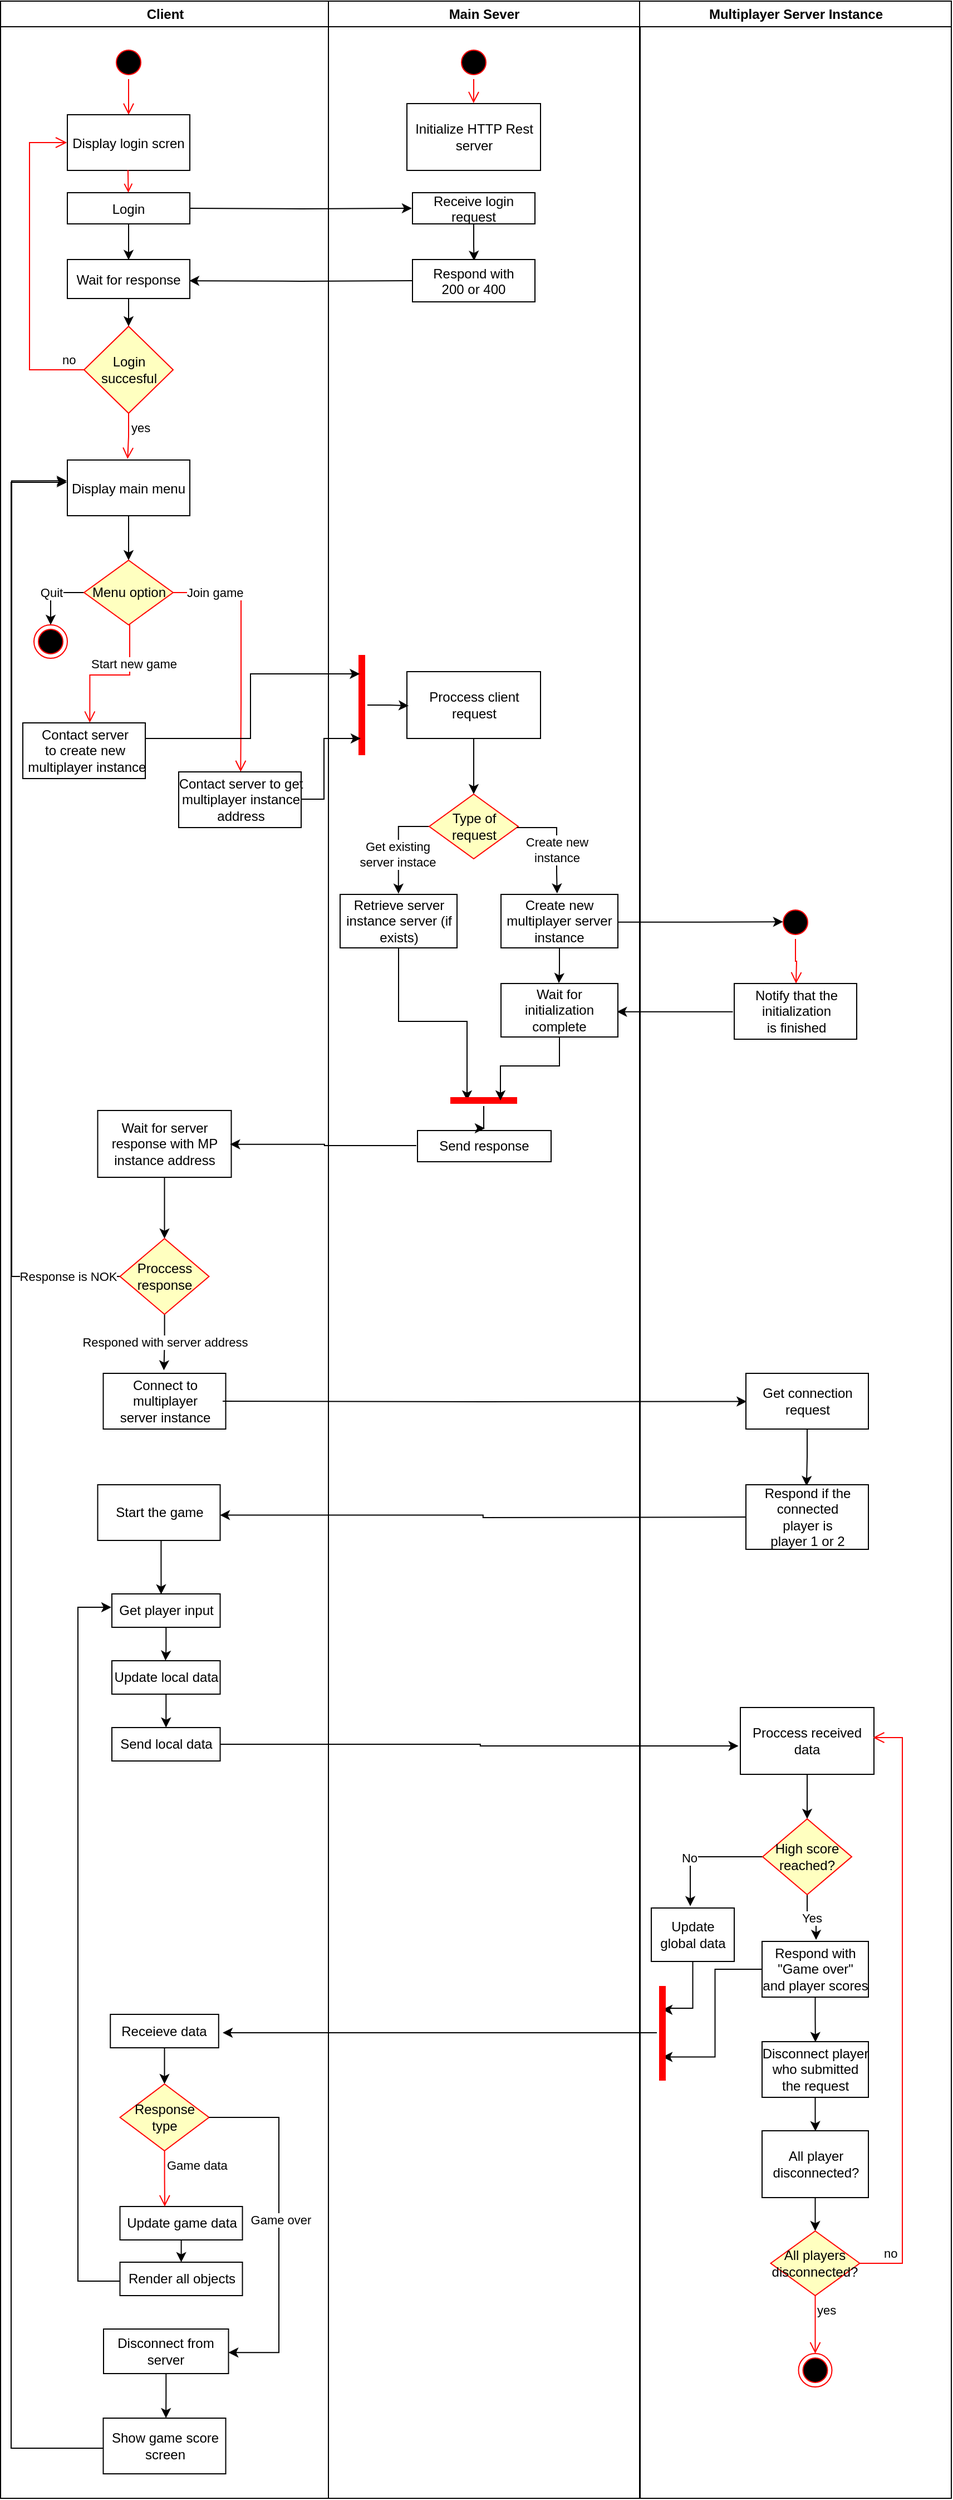 <mxfile version="20.8.10" type="google"><diagram name="Page-1" id="e7e014a7-5840-1c2e-5031-d8a46d1fe8dd"><mxGraphModel dx="1147" dy="617" grid="1" gridSize="10" guides="1" tooltips="1" connect="1" arrows="1" fold="1" page="1" pageScale="1" pageWidth="1169" pageHeight="826" background="none" math="0" shadow="0"><root><mxCell id="0"/><mxCell id="1" parent="0"/><mxCell id="zcsEsldPc0P3u3gF0Up0-193" style="edgeStyle=orthogonalEdgeStyle;rounded=0;orthogonalLoop=1;jettySize=auto;html=1;" edge="1" parent="1" source="zcsEsldPc0P3u3gF0Up0-191"><mxGeometry relative="1" as="geometry"><mxPoint x="210" y="560" as="targetPoint"/><Array as="points"><mxPoint x="160" y="2325"/><mxPoint x="160" y="560"/></Array></mxGeometry></mxCell><mxCell id="zcsEsldPc0P3u3gF0Up0-184" style="edgeStyle=orthogonalEdgeStyle;rounded=0;orthogonalLoop=1;jettySize=auto;html=1;" edge="1" parent="1" source="zcsEsldPc0P3u3gF0Up0-181"><mxGeometry relative="1" as="geometry"><mxPoint x="250" y="1570" as="targetPoint"/><Array as="points"><mxPoint x="220" y="2175"/><mxPoint x="220" y="1570"/></Array></mxGeometry></mxCell><mxCell id="zcsEsldPc0P3u3gF0Up0-138" style="edgeStyle=orthogonalEdgeStyle;rounded=0;orthogonalLoop=1;jettySize=auto;html=1;entryX=-0.014;entryY=0.575;entryDx=0;entryDy=0;entryPerimeter=0;" edge="1" parent="1" source="zcsEsldPc0P3u3gF0Up0-134" target="zcsEsldPc0P3u3gF0Up0-136"><mxGeometry relative="1" as="geometry"/></mxCell><mxCell id="2" value="Client" style="swimlane;whiteSpace=wrap" parent="1" vertex="1"><mxGeometry x="150.5" y="128" width="294.5" height="2242" as="geometry"/></mxCell><mxCell id="5" value="" style="ellipse;shape=startState;fillColor=#000000;strokeColor=#ff0000;" parent="2" vertex="1"><mxGeometry x="100" y="40" width="30" height="30" as="geometry"/></mxCell><mxCell id="6" value="" style="edgeStyle=elbowEdgeStyle;elbow=horizontal;verticalAlign=bottom;endArrow=open;endSize=8;strokeColor=#FF0000;endFill=1;rounded=0" parent="2" source="5" target="7" edge="1"><mxGeometry x="100" y="40" as="geometry"><mxPoint x="115" y="110" as="targetPoint"/></mxGeometry></mxCell><mxCell id="7" value="Display login scren" style="" parent="2" vertex="1"><mxGeometry x="60" y="102" width="110" height="50" as="geometry"/></mxCell><mxCell id="zcsEsldPc0P3u3gF0Up0-69" style="edgeStyle=orthogonalEdgeStyle;rounded=0;orthogonalLoop=1;jettySize=auto;html=1;entryX=0.5;entryY=0.012;entryDx=0;entryDy=0;entryPerimeter=0;" edge="1" parent="2" source="8" target="zcsEsldPc0P3u3gF0Up0-68"><mxGeometry relative="1" as="geometry"/></mxCell><mxCell id="8" value="Login" style="" parent="2" vertex="1"><mxGeometry x="60" y="172" width="110" height="28" as="geometry"/></mxCell><mxCell id="9" value="" style="endArrow=open;strokeColor=#FF0000;endFill=1;rounded=0;entryX=0.498;entryY=0;entryDx=0;entryDy=0;entryPerimeter=0;exitX=0.495;exitY=0.992;exitDx=0;exitDy=0;exitPerimeter=0;" parent="2" source="7" target="8" edge="1"><mxGeometry relative="1" as="geometry"><mxPoint x="114.5" y="162" as="sourcePoint"/></mxGeometry></mxCell><mxCell id="zcsEsldPc0P3u3gF0Up0-49" style="edgeStyle=orthogonalEdgeStyle;rounded=0;orthogonalLoop=1;jettySize=auto;html=1;entryX=0.5;entryY=0;entryDx=0;entryDy=0;" edge="1" parent="2" source="10" target="zcsEsldPc0P3u3gF0Up0-46"><mxGeometry relative="1" as="geometry"/></mxCell><mxCell id="10" value="Display main menu" style="" parent="2" vertex="1"><mxGeometry x="60" y="412" width="110" height="50" as="geometry"/></mxCell><mxCell id="zcsEsldPc0P3u3gF0Up0-41" value="Login succesful" style="rhombus;whiteSpace=wrap;html=1;fillColor=#ffffc0;strokeColor=#ff0000;" vertex="1" parent="2"><mxGeometry x="75" y="292" width="80" height="78" as="geometry"/></mxCell><mxCell id="zcsEsldPc0P3u3gF0Up0-42" value="no" style="edgeStyle=orthogonalEdgeStyle;html=1;align=left;verticalAlign=bottom;endArrow=open;endSize=8;strokeColor=#ff0000;rounded=0;exitX=0;exitY=0.5;exitDx=0;exitDy=0;entryX=-0.004;entryY=0.503;entryDx=0;entryDy=0;entryPerimeter=0;" edge="1" source="zcsEsldPc0P3u3gF0Up0-41" parent="2" target="7"><mxGeometry x="-0.85" relative="1" as="geometry"><mxPoint x="255.5" y="305" as="targetPoint"/><Array as="points"><mxPoint x="26" y="331"/><mxPoint x="26" y="127"/><mxPoint x="60" y="127"/></Array><mxPoint as="offset"/></mxGeometry></mxCell><mxCell id="zcsEsldPc0P3u3gF0Up0-43" value="yes" style="edgeStyle=orthogonalEdgeStyle;html=1;align=left;verticalAlign=top;endArrow=open;endSize=8;strokeColor=#ff0000;rounded=0;entryX=0.492;entryY=-0.019;entryDx=0;entryDy=0;entryPerimeter=0;" edge="1" source="zcsEsldPc0P3u3gF0Up0-41" parent="2" target="10"><mxGeometry x="-1.0" relative="1" as="geometry"><mxPoint x="115.5" y="385" as="targetPoint"/><mxPoint as="offset"/></mxGeometry></mxCell><mxCell id="zcsEsldPc0P3u3gF0Up0-51" value="Quit" style="edgeStyle=orthogonalEdgeStyle;rounded=0;orthogonalLoop=1;jettySize=auto;html=1;exitX=0;exitY=0.5;exitDx=0;exitDy=0;entryX=0.5;entryY=0;entryDx=0;entryDy=0;" edge="1" parent="2" source="zcsEsldPc0P3u3gF0Up0-46" target="zcsEsldPc0P3u3gF0Up0-50"><mxGeometry relative="1" as="geometry"/></mxCell><mxCell id="zcsEsldPc0P3u3gF0Up0-46" value="Menu option" style="rhombus;whiteSpace=wrap;html=1;fillColor=#ffffc0;strokeColor=#ff0000;" vertex="1" parent="2"><mxGeometry x="75" y="502" width="80" height="58" as="geometry"/></mxCell><mxCell id="zcsEsldPc0P3u3gF0Up0-47" value="Join game" style="edgeStyle=orthogonalEdgeStyle;html=1;align=left;verticalAlign=bottom;endArrow=open;endSize=8;strokeColor=#ff0000;rounded=0;entryX=0.506;entryY=0;entryDx=0;entryDy=0;entryPerimeter=0;" edge="1" source="zcsEsldPc0P3u3gF0Up0-46" parent="2" target="zcsEsldPc0P3u3gF0Up0-54"><mxGeometry x="-0.912" y="-9" relative="1" as="geometry"><mxPoint x="215.5" y="670" as="targetPoint"/><Array as="points"><mxPoint x="216" y="531"/><mxPoint x="216" y="630"/></Array><mxPoint as="offset"/></mxGeometry></mxCell><mxCell id="zcsEsldPc0P3u3gF0Up0-48" value="Start new game" style="edgeStyle=orthogonalEdgeStyle;html=1;align=left;verticalAlign=top;endArrow=open;endSize=8;strokeColor=#ff0000;rounded=0;entryX=0.547;entryY=-0.004;entryDx=0;entryDy=0;entryPerimeter=0;" edge="1" source="zcsEsldPc0P3u3gF0Up0-46" parent="2" target="zcsEsldPc0P3u3gF0Up0-52"><mxGeometry x="0.312" y="-23" relative="1" as="geometry"><mxPoint x="35.5" y="670" as="targetPoint"/><Array as="points"><mxPoint x="116" y="605"/><mxPoint x="80" y="605"/></Array><mxPoint x="22" y="-23" as="offset"/></mxGeometry></mxCell><mxCell id="zcsEsldPc0P3u3gF0Up0-50" value="" style="ellipse;html=1;shape=endState;fillColor=#000000;strokeColor=#ff0000;" vertex="1" parent="2"><mxGeometry x="30" y="560" width="30" height="30" as="geometry"/></mxCell><mxCell id="zcsEsldPc0P3u3gF0Up0-52" value="Contact server &lt;br&gt;to create new&lt;br&gt;&amp;nbsp;multiplayer instance" style="html=1;" vertex="1" parent="2"><mxGeometry x="20" y="648" width="110" height="50" as="geometry"/></mxCell><mxCell id="zcsEsldPc0P3u3gF0Up0-54" value="Contact server to get&lt;br&gt;multiplayer instance&lt;br&gt;address" style="html=1;" vertex="1" parent="2"><mxGeometry x="160" y="692" width="110" height="50" as="geometry"/></mxCell><mxCell id="zcsEsldPc0P3u3gF0Up0-113" style="edgeStyle=orthogonalEdgeStyle;rounded=0;orthogonalLoop=1;jettySize=auto;html=1;" edge="1" parent="2" source="zcsEsldPc0P3u3gF0Up0-67" target="zcsEsldPc0P3u3gF0Up0-110"><mxGeometry relative="1" as="geometry"/></mxCell><mxCell id="zcsEsldPc0P3u3gF0Up0-67" value="Wait for server response with MP instance address" style="rounded=0;whiteSpace=wrap;html=1;" vertex="1" parent="2"><mxGeometry x="87.25" y="996" width="120" height="60" as="geometry"/></mxCell><mxCell id="zcsEsldPc0P3u3gF0Up0-70" style="edgeStyle=orthogonalEdgeStyle;rounded=0;orthogonalLoop=1;jettySize=auto;html=1;entryX=0.5;entryY=0;entryDx=0;entryDy=0;" edge="1" parent="2" source="zcsEsldPc0P3u3gF0Up0-68" target="zcsEsldPc0P3u3gF0Up0-41"><mxGeometry relative="1" as="geometry"/></mxCell><mxCell id="zcsEsldPc0P3u3gF0Up0-68" value="Wait for response" style="" vertex="1" parent="2"><mxGeometry x="60" y="232" width="110" height="35" as="geometry"/></mxCell><mxCell id="zcsEsldPc0P3u3gF0Up0-114" style="edgeStyle=orthogonalEdgeStyle;rounded=0;orthogonalLoop=1;jettySize=auto;html=1;entryX=-0.005;entryY=0.373;entryDx=0;entryDy=0;entryPerimeter=0;" edge="1" parent="2" source="zcsEsldPc0P3u3gF0Up0-110" target="10"><mxGeometry relative="1" as="geometry"><Array as="points"><mxPoint x="10" y="1145"/><mxPoint x="10" y="431"/></Array></mxGeometry></mxCell><mxCell id="zcsEsldPc0P3u3gF0Up0-115" value="Response is NOK" style="edgeLabel;html=1;align=center;verticalAlign=middle;resizable=0;points=[];" vertex="1" connectable="0" parent="zcsEsldPc0P3u3gF0Up0-114"><mxGeometry x="-0.918" y="-2" relative="1" as="geometry"><mxPoint x="-12" y="2" as="offset"/></mxGeometry></mxCell><mxCell id="zcsEsldPc0P3u3gF0Up0-122" value="Responed with server address" style="edgeStyle=orthogonalEdgeStyle;rounded=0;orthogonalLoop=1;jettySize=auto;html=1;entryX=0.495;entryY=-0.054;entryDx=0;entryDy=0;entryPerimeter=0;" edge="1" parent="2" source="zcsEsldPc0P3u3gF0Up0-110" target="zcsEsldPc0P3u3gF0Up0-121"><mxGeometry relative="1" as="geometry"/></mxCell><mxCell id="zcsEsldPc0P3u3gF0Up0-110" value="Proccess response" style="rhombus;whiteSpace=wrap;html=1;fillColor=#ffffc0;strokeColor=#ff0000;" vertex="1" parent="2"><mxGeometry x="107.25" y="1111" width="80" height="68" as="geometry"/></mxCell><mxCell id="zcsEsldPc0P3u3gF0Up0-121" value="Connect to&lt;br&gt;multiplayer&lt;br&gt;server instance" style="html=1;" vertex="1" parent="2"><mxGeometry x="92.25" y="1232" width="110" height="50" as="geometry"/></mxCell><mxCell id="zcsEsldPc0P3u3gF0Up0-130" style="edgeStyle=orthogonalEdgeStyle;rounded=0;orthogonalLoop=1;jettySize=auto;html=1;entryX=0.455;entryY=0.014;entryDx=0;entryDy=0;entryPerimeter=0;" edge="1" parent="2" source="zcsEsldPc0P3u3gF0Up0-127" target="zcsEsldPc0P3u3gF0Up0-129"><mxGeometry relative="1" as="geometry"><Array as="points"><mxPoint x="144" y="1406"/></Array></mxGeometry></mxCell><mxCell id="zcsEsldPc0P3u3gF0Up0-127" value="Start the game" style="html=1;" vertex="1" parent="2"><mxGeometry x="87.25" y="1332" width="110" height="50" as="geometry"/></mxCell><mxCell id="zcsEsldPc0P3u3gF0Up0-133" style="edgeStyle=orthogonalEdgeStyle;rounded=0;orthogonalLoop=1;jettySize=auto;html=1;entryX=0.495;entryY=-0.004;entryDx=0;entryDy=0;entryPerimeter=0;" edge="1" parent="2" source="zcsEsldPc0P3u3gF0Up0-129" target="zcsEsldPc0P3u3gF0Up0-132"><mxGeometry relative="1" as="geometry"/></mxCell><mxCell id="zcsEsldPc0P3u3gF0Up0-129" value="Get player input" style="rounded=0;whiteSpace=wrap;html=1;" vertex="1" parent="2"><mxGeometry x="100" y="1430" width="97.25" height="30" as="geometry"/></mxCell><mxCell id="zcsEsldPc0P3u3gF0Up0-135" style="edgeStyle=orthogonalEdgeStyle;rounded=0;orthogonalLoop=1;jettySize=auto;html=1;entryX=0.5;entryY=0;entryDx=0;entryDy=0;entryPerimeter=0;" edge="1" parent="2" source="zcsEsldPc0P3u3gF0Up0-132" target="zcsEsldPc0P3u3gF0Up0-134"><mxGeometry relative="1" as="geometry"/></mxCell><mxCell id="zcsEsldPc0P3u3gF0Up0-132" value="Update local data" style="rounded=0;whiteSpace=wrap;html=1;" vertex="1" parent="2"><mxGeometry x="100" y="1490" width="97.25" height="30" as="geometry"/></mxCell><mxCell id="zcsEsldPc0P3u3gF0Up0-134" value="Send local data" style="rounded=0;whiteSpace=wrap;html=1;" vertex="1" parent="2"><mxGeometry x="100" y="1550" width="97.25" height="30" as="geometry"/></mxCell><mxCell id="zcsEsldPc0P3u3gF0Up0-178" style="edgeStyle=orthogonalEdgeStyle;rounded=0;orthogonalLoop=1;jettySize=auto;html=1;entryX=0.5;entryY=0;entryDx=0;entryDy=0;" edge="1" parent="2" source="zcsEsldPc0P3u3gF0Up0-140" target="zcsEsldPc0P3u3gF0Up0-175"><mxGeometry relative="1" as="geometry"/></mxCell><mxCell id="zcsEsldPc0P3u3gF0Up0-140" value="Receieve data" style="rounded=0;whiteSpace=wrap;html=1;" vertex="1" parent="2"><mxGeometry x="98.63" y="1807.5" width="97.25" height="30" as="geometry"/></mxCell><mxCell id="zcsEsldPc0P3u3gF0Up0-175" value="Response type" style="rhombus;whiteSpace=wrap;html=1;fillColor=#ffffc0;strokeColor=#ff0000;" vertex="1" parent="2"><mxGeometry x="107.26" y="1870" width="80" height="60" as="geometry"/></mxCell><mxCell id="zcsEsldPc0P3u3gF0Up0-183" style="edgeStyle=orthogonalEdgeStyle;rounded=0;orthogonalLoop=1;jettySize=auto;html=1;entryX=0.497;entryY=-0.006;entryDx=0;entryDy=0;entryPerimeter=0;" edge="1" parent="2" source="zcsEsldPc0P3u3gF0Up0-179" target="zcsEsldPc0P3u3gF0Up0-181"><mxGeometry relative="1" as="geometry"/></mxCell><mxCell id="zcsEsldPc0P3u3gF0Up0-179" value="Update game data" style="html=1;" vertex="1" parent="2"><mxGeometry x="107.26" y="1980" width="110" height="30" as="geometry"/></mxCell><mxCell id="zcsEsldPc0P3u3gF0Up0-177" value="Game data" style="edgeStyle=orthogonalEdgeStyle;html=1;align=left;verticalAlign=top;endArrow=open;endSize=8;strokeColor=#ff0000;rounded=0;" edge="1" source="zcsEsldPc0P3u3gF0Up0-175" parent="2"><mxGeometry x="-1" relative="1" as="geometry"><mxPoint x="147.5" y="1980" as="targetPoint"/><mxPoint as="offset"/></mxGeometry></mxCell><mxCell id="zcsEsldPc0P3u3gF0Up0-181" value="Render all objects" style="html=1;" vertex="1" parent="2"><mxGeometry x="107.26" y="2030" width="110" height="30" as="geometry"/></mxCell><mxCell id="zcsEsldPc0P3u3gF0Up0-192" style="edgeStyle=orthogonalEdgeStyle;rounded=0;orthogonalLoop=1;jettySize=auto;html=1;entryX=0.512;entryY=0;entryDx=0;entryDy=0;entryPerimeter=0;" edge="1" parent="2" source="zcsEsldPc0P3u3gF0Up0-186" target="zcsEsldPc0P3u3gF0Up0-191"><mxGeometry relative="1" as="geometry"/></mxCell><mxCell id="zcsEsldPc0P3u3gF0Up0-186" value="Disconnect from server" style="whiteSpace=wrap;html=1;" vertex="1" parent="2"><mxGeometry x="92.5" y="2090" width="112.25" height="40" as="geometry"/></mxCell><mxCell id="zcsEsldPc0P3u3gF0Up0-188" style="edgeStyle=orthogonalEdgeStyle;rounded=0;orthogonalLoop=1;jettySize=auto;html=1;exitX=1;exitY=0.5;exitDx=0;exitDy=0;entryX=0.999;entryY=0.528;entryDx=0;entryDy=0;entryPerimeter=0;" edge="1" parent="2" source="zcsEsldPc0P3u3gF0Up0-175" target="zcsEsldPc0P3u3gF0Up0-186"><mxGeometry relative="1" as="geometry"><mxPoint x="249.5" y="2110" as="targetPoint"/><Array as="points"><mxPoint x="250" y="1900"/><mxPoint x="250" y="2111"/></Array></mxGeometry></mxCell><mxCell id="zcsEsldPc0P3u3gF0Up0-190" value="Game over" style="edgeLabel;html=1;align=center;verticalAlign=middle;resizable=0;points=[];" vertex="1" connectable="0" parent="zcsEsldPc0P3u3gF0Up0-188"><mxGeometry x="-0.032" y="1" relative="1" as="geometry"><mxPoint as="offset"/></mxGeometry></mxCell><mxCell id="zcsEsldPc0P3u3gF0Up0-191" value="Show game score&lt;br&gt;screen" style="html=1;" vertex="1" parent="2"><mxGeometry x="92.25" y="2170" width="110" height="50" as="geometry"/></mxCell><mxCell id="3" value="Main Sever" style="swimlane;whiteSpace=wrap" parent="1" vertex="1"><mxGeometry x="445" y="128" width="280" height="2242" as="geometry"/></mxCell><mxCell id="zcsEsldPc0P3u3gF0Up0-55" value="" style="ellipse;html=1;shape=startState;fillColor=#000000;strokeColor=#ff0000;" vertex="1" parent="3"><mxGeometry x="115.5" y="40" width="30" height="30" as="geometry"/></mxCell><mxCell id="zcsEsldPc0P3u3gF0Up0-56" value="" style="edgeStyle=orthogonalEdgeStyle;html=1;verticalAlign=bottom;endArrow=open;endSize=8;strokeColor=#ff0000;rounded=0;entryX=0.499;entryY=-0.007;entryDx=0;entryDy=0;entryPerimeter=0;" edge="1" source="zcsEsldPc0P3u3gF0Up0-55" parent="3" target="zcsEsldPc0P3u3gF0Up0-57"><mxGeometry relative="1" as="geometry"><mxPoint x="130.5" y="122" as="targetPoint"/></mxGeometry></mxCell><mxCell id="zcsEsldPc0P3u3gF0Up0-57" value="Initialize HTTP Rest server" style="rounded=0;whiteSpace=wrap;html=1;" vertex="1" parent="3"><mxGeometry x="70.5" y="92" width="120" height="60" as="geometry"/></mxCell><mxCell id="zcsEsldPc0P3u3gF0Up0-81" style="edgeStyle=orthogonalEdgeStyle;rounded=0;orthogonalLoop=1;jettySize=auto;html=1;entryX=0.5;entryY=0;entryDx=0;entryDy=0;" edge="1" parent="3" source="zcsEsldPc0P3u3gF0Up0-59" target="zcsEsldPc0P3u3gF0Up0-78"><mxGeometry relative="1" as="geometry"/></mxCell><mxCell id="zcsEsldPc0P3u3gF0Up0-59" value="Proccess client request" style="rounded=0;whiteSpace=wrap;html=1;" vertex="1" parent="3"><mxGeometry x="70.5" y="602" width="120" height="60" as="geometry"/></mxCell><mxCell id="zcsEsldPc0P3u3gF0Up0-77" style="edgeStyle=orthogonalEdgeStyle;rounded=0;orthogonalLoop=1;jettySize=auto;html=1;entryX=0.503;entryY=0.029;entryDx=0;entryDy=0;entryPerimeter=0;" edge="1" parent="3" source="zcsEsldPc0P3u3gF0Up0-71" target="zcsEsldPc0P3u3gF0Up0-72"><mxGeometry relative="1" as="geometry"/></mxCell><mxCell id="zcsEsldPc0P3u3gF0Up0-71" value="Receive login&#10;request" style="" vertex="1" parent="3"><mxGeometry x="75.5" y="172" width="110" height="28" as="geometry"/></mxCell><mxCell id="zcsEsldPc0P3u3gF0Up0-72" value="Respond with&#10;200 or 400" style="" vertex="1" parent="3"><mxGeometry x="75.5" y="232" width="110" height="38" as="geometry"/></mxCell><mxCell id="zcsEsldPc0P3u3gF0Up0-91" style="edgeStyle=orthogonalEdgeStyle;rounded=0;orthogonalLoop=1;jettySize=auto;html=1;exitX=0;exitY=0.5;exitDx=0;exitDy=0;entryX=0.499;entryY=-0.014;entryDx=0;entryDy=0;entryPerimeter=0;" edge="1" parent="3" source="zcsEsldPc0P3u3gF0Up0-78" target="zcsEsldPc0P3u3gF0Up0-89"><mxGeometry relative="1" as="geometry"/></mxCell><mxCell id="zcsEsldPc0P3u3gF0Up0-94" value="Get existing&lt;br&gt;server instace" style="edgeLabel;html=1;align=center;verticalAlign=middle;resizable=0;points=[];" vertex="1" connectable="0" parent="zcsEsldPc0P3u3gF0Up0-91"><mxGeometry x="0.196" y="-1" relative="1" as="geometry"><mxPoint as="offset"/></mxGeometry></mxCell><mxCell id="zcsEsldPc0P3u3gF0Up0-78" value="Type of request" style="rhombus;whiteSpace=wrap;html=1;fillColor=#ffffc0;strokeColor=#ff0000;" vertex="1" parent="3"><mxGeometry x="90.5" y="712" width="80" height="58" as="geometry"/></mxCell><mxCell id="zcsEsldPc0P3u3gF0Up0-86" style="edgeStyle=orthogonalEdgeStyle;rounded=0;orthogonalLoop=1;jettySize=auto;html=1;entryX=0.013;entryY=0.51;entryDx=0;entryDy=0;entryPerimeter=0;" edge="1" parent="3" source="zcsEsldPc0P3u3gF0Up0-82" target="zcsEsldPc0P3u3gF0Up0-59"><mxGeometry relative="1" as="geometry"/></mxCell><mxCell id="zcsEsldPc0P3u3gF0Up0-82" value="" style="shape=line;html=1;strokeWidth=6;strokeColor=#ff0000;direction=south;" vertex="1" parent="3"><mxGeometry x="25" y="587" width="10" height="90" as="geometry"/></mxCell><mxCell id="zcsEsldPc0P3u3gF0Up0-106" style="edgeStyle=orthogonalEdgeStyle;rounded=0;orthogonalLoop=1;jettySize=auto;html=1;entryX=0.25;entryY=0.5;entryDx=0;entryDy=0;entryPerimeter=0;" edge="1" parent="3" source="zcsEsldPc0P3u3gF0Up0-89" target="zcsEsldPc0P3u3gF0Up0-96"><mxGeometry relative="1" as="geometry"/></mxCell><mxCell id="zcsEsldPc0P3u3gF0Up0-89" value="Retrieve server instance server (if exists)" style="rounded=0;whiteSpace=wrap;html=1;" vertex="1" parent="3"><mxGeometry x="10.5" y="802" width="105" height="48" as="geometry"/></mxCell><mxCell id="zcsEsldPc0P3u3gF0Up0-104" style="edgeStyle=orthogonalEdgeStyle;rounded=0;orthogonalLoop=1;jettySize=auto;html=1;entryX=0.495;entryY=-0.008;entryDx=0;entryDy=0;entryPerimeter=0;" edge="1" parent="3" source="zcsEsldPc0P3u3gF0Up0-92" target="zcsEsldPc0P3u3gF0Up0-103"><mxGeometry relative="1" as="geometry"/></mxCell><mxCell id="zcsEsldPc0P3u3gF0Up0-92" value="Create new multiplayer server instance" style="rounded=0;whiteSpace=wrap;html=1;" vertex="1" parent="3"><mxGeometry x="155" y="802" width="105" height="48" as="geometry"/></mxCell><mxCell id="zcsEsldPc0P3u3gF0Up0-93" value="Create new&lt;br&gt;instance" style="edgeStyle=orthogonalEdgeStyle;rounded=0;orthogonalLoop=1;jettySize=auto;html=1;entryX=0.48;entryY=-0.017;entryDx=0;entryDy=0;entryPerimeter=0;" edge="1" parent="3" source="zcsEsldPc0P3u3gF0Up0-78" target="zcsEsldPc0P3u3gF0Up0-92"><mxGeometry x="0.171" relative="1" as="geometry"><mxPoint x="205" y="772" as="targetPoint"/><Array as="points"><mxPoint x="205" y="742"/><mxPoint x="205" y="782"/><mxPoint x="205" y="782"/></Array><mxPoint as="offset"/></mxGeometry></mxCell><mxCell id="zcsEsldPc0P3u3gF0Up0-95" value="Send response" style="rounded=0;whiteSpace=wrap;html=1;" vertex="1" parent="3"><mxGeometry x="80" y="1014" width="120" height="28" as="geometry"/></mxCell><mxCell id="zcsEsldPc0P3u3gF0Up0-107" style="edgeStyle=orthogonalEdgeStyle;rounded=0;orthogonalLoop=1;jettySize=auto;html=1;" edge="1" parent="3" source="zcsEsldPc0P3u3gF0Up0-96"><mxGeometry relative="1" as="geometry"><mxPoint x="140" y="1012" as="targetPoint"/></mxGeometry></mxCell><mxCell id="zcsEsldPc0P3u3gF0Up0-96" value="" style="shape=line;html=1;strokeWidth=6;strokeColor=#ff0000;" vertex="1" parent="3"><mxGeometry x="109.5" y="982" width="60" height="10" as="geometry"/></mxCell><mxCell id="zcsEsldPc0P3u3gF0Up0-105" style="edgeStyle=orthogonalEdgeStyle;rounded=0;orthogonalLoop=1;jettySize=auto;html=1;entryX=0.75;entryY=0.5;entryDx=0;entryDy=0;entryPerimeter=0;" edge="1" parent="3" source="zcsEsldPc0P3u3gF0Up0-103" target="zcsEsldPc0P3u3gF0Up0-96"><mxGeometry relative="1" as="geometry"/></mxCell><mxCell id="zcsEsldPc0P3u3gF0Up0-103" value="Wait for initialization complete" style="rounded=0;whiteSpace=wrap;html=1;" vertex="1" parent="3"><mxGeometry x="155" y="882" width="105" height="48" as="geometry"/></mxCell><mxCell id="4" value="Multiplayer Server Instance" style="swimlane;whiteSpace=wrap" parent="1" vertex="1"><mxGeometry x="724.5" y="128" width="280" height="2242" as="geometry"/></mxCell><mxCell id="zcsEsldPc0P3u3gF0Up0-116" value="" style="ellipse;html=1;shape=startState;fillColor=#000000;strokeColor=#ff0000;" vertex="1" parent="4"><mxGeometry x="125" y="812" width="30" height="30" as="geometry"/></mxCell><mxCell id="zcsEsldPc0P3u3gF0Up0-117" value="" style="edgeStyle=orthogonalEdgeStyle;html=1;verticalAlign=bottom;endArrow=open;endSize=8;strokeColor=#ff0000;rounded=0;" edge="1" source="zcsEsldPc0P3u3gF0Up0-116" parent="4"><mxGeometry relative="1" as="geometry"><mxPoint x="140.5" y="882" as="targetPoint"/></mxGeometry></mxCell><mxCell id="zcsEsldPc0P3u3gF0Up0-119" value="Notify that the&lt;br&gt;initialization&lt;br&gt;is finished" style="html=1;" vertex="1" parent="4"><mxGeometry x="85" y="882" width="110" height="50" as="geometry"/></mxCell><mxCell id="zcsEsldPc0P3u3gF0Up0-126" style="edgeStyle=orthogonalEdgeStyle;rounded=0;orthogonalLoop=1;jettySize=auto;html=1;entryX=0.495;entryY=0.019;entryDx=0;entryDy=0;entryPerimeter=0;" edge="1" parent="4" source="zcsEsldPc0P3u3gF0Up0-123" target="zcsEsldPc0P3u3gF0Up0-125"><mxGeometry relative="1" as="geometry"/></mxCell><mxCell id="zcsEsldPc0P3u3gF0Up0-123" value="Get connection&lt;br&gt;request" style="html=1;" vertex="1" parent="4"><mxGeometry x="95.5" y="1232" width="110" height="50" as="geometry"/></mxCell><mxCell id="zcsEsldPc0P3u3gF0Up0-125" value="Respond if the&lt;br&gt;connected&lt;br&gt;player is&lt;br&gt;player 1 or 2" style="html=1;" vertex="1" parent="4"><mxGeometry x="95.5" y="1332" width="110" height="58" as="geometry"/></mxCell><mxCell id="zcsEsldPc0P3u3gF0Up0-145" style="edgeStyle=orthogonalEdgeStyle;rounded=0;orthogonalLoop=1;jettySize=auto;html=1;entryX=0.5;entryY=0;entryDx=0;entryDy=0;" edge="1" parent="4" source="zcsEsldPc0P3u3gF0Up0-136" target="zcsEsldPc0P3u3gF0Up0-142"><mxGeometry relative="1" as="geometry"/></mxCell><mxCell id="zcsEsldPc0P3u3gF0Up0-136" value="Proccess received data" style="rounded=0;whiteSpace=wrap;html=1;" vertex="1" parent="4"><mxGeometry x="90.5" y="1532" width="120" height="60" as="geometry"/></mxCell><mxCell id="zcsEsldPc0P3u3gF0Up0-147" value="Yes" style="edgeStyle=orthogonalEdgeStyle;rounded=0;orthogonalLoop=1;jettySize=auto;html=1;exitX=0.5;exitY=1;exitDx=0;exitDy=0;entryX=0.508;entryY=-0.027;entryDx=0;entryDy=0;entryPerimeter=0;" edge="1" parent="4" source="zcsEsldPc0P3u3gF0Up0-142" target="zcsEsldPc0P3u3gF0Up0-146"><mxGeometry relative="1" as="geometry"/></mxCell><mxCell id="zcsEsldPc0P3u3gF0Up0-165" style="edgeStyle=orthogonalEdgeStyle;rounded=0;orthogonalLoop=1;jettySize=auto;html=1;entryX=0.47;entryY=-0.035;entryDx=0;entryDy=0;entryPerimeter=0;" edge="1" parent="4" source="zcsEsldPc0P3u3gF0Up0-142" target="zcsEsldPc0P3u3gF0Up0-161"><mxGeometry relative="1" as="geometry"/></mxCell><mxCell id="zcsEsldPc0P3u3gF0Up0-166" value="No" style="edgeLabel;html=1;align=center;verticalAlign=middle;resizable=0;points=[];" vertex="1" connectable="0" parent="zcsEsldPc0P3u3gF0Up0-165"><mxGeometry x="0.21" y="-1" relative="1" as="geometry"><mxPoint as="offset"/></mxGeometry></mxCell><mxCell id="zcsEsldPc0P3u3gF0Up0-142" value="High score reached?" style="rhombus;whiteSpace=wrap;html=1;fillColor=#ffffc0;strokeColor=#ff0000;" vertex="1" parent="4"><mxGeometry x="110.5" y="1632" width="80" height="68" as="geometry"/></mxCell><mxCell id="zcsEsldPc0P3u3gF0Up0-152" style="edgeStyle=orthogonalEdgeStyle;rounded=0;orthogonalLoop=1;jettySize=auto;html=1;entryX=0.502;entryY=0.007;entryDx=0;entryDy=0;entryPerimeter=0;" edge="1" parent="4" source="zcsEsldPc0P3u3gF0Up0-146" target="zcsEsldPc0P3u3gF0Up0-148"><mxGeometry relative="1" as="geometry"/></mxCell><mxCell id="zcsEsldPc0P3u3gF0Up0-172" style="edgeStyle=orthogonalEdgeStyle;rounded=0;orthogonalLoop=1;jettySize=auto;html=1;entryX=0.75;entryY=0.5;entryDx=0;entryDy=0;entryPerimeter=0;" edge="1" parent="4" source="zcsEsldPc0P3u3gF0Up0-146" target="zcsEsldPc0P3u3gF0Up0-168"><mxGeometry relative="1" as="geometry"/></mxCell><mxCell id="zcsEsldPc0P3u3gF0Up0-146" value="Respond with&lt;br&gt;&quot;Game over&quot;&lt;br&gt;and player scores" style="html=1;" vertex="1" parent="4"><mxGeometry x="110" y="1742" width="95.5" height="50" as="geometry"/></mxCell><mxCell id="zcsEsldPc0P3u3gF0Up0-154" style="edgeStyle=orthogonalEdgeStyle;rounded=0;orthogonalLoop=1;jettySize=auto;html=1;entryX=0.502;entryY=0.006;entryDx=0;entryDy=0;entryPerimeter=0;" edge="1" parent="4" source="zcsEsldPc0P3u3gF0Up0-148" target="zcsEsldPc0P3u3gF0Up0-153"><mxGeometry relative="1" as="geometry"/></mxCell><mxCell id="zcsEsldPc0P3u3gF0Up0-148" value="Disconnect player&lt;br&gt;who submitted &lt;br&gt;the request" style="html=1;" vertex="1" parent="4"><mxGeometry x="110" y="1832" width="95.5" height="50" as="geometry"/></mxCell><mxCell id="zcsEsldPc0P3u3gF0Up0-162" style="edgeStyle=orthogonalEdgeStyle;rounded=0;orthogonalLoop=1;jettySize=auto;html=1;entryX=0.5;entryY=0;entryDx=0;entryDy=0;" edge="1" parent="4" source="zcsEsldPc0P3u3gF0Up0-153" target="zcsEsldPc0P3u3gF0Up0-155"><mxGeometry relative="1" as="geometry"/></mxCell><mxCell id="zcsEsldPc0P3u3gF0Up0-153" value="All player disconnected?" style="whiteSpace=wrap;html=1;" vertex="1" parent="4"><mxGeometry x="110" y="1912" width="95.5" height="60" as="geometry"/></mxCell><mxCell id="zcsEsldPc0P3u3gF0Up0-155" value="All players disconnected?" style="rhombus;whiteSpace=wrap;html=1;fillColor=#ffffc0;strokeColor=#ff0000;" vertex="1" parent="4"><mxGeometry x="117.75" y="2002" width="80" height="58" as="geometry"/></mxCell><mxCell id="zcsEsldPc0P3u3gF0Up0-156" value="no" style="edgeStyle=orthogonalEdgeStyle;html=1;align=left;verticalAlign=bottom;endArrow=open;endSize=8;strokeColor=#ff0000;rounded=0;entryX=0.993;entryY=0.45;entryDx=0;entryDy=0;entryPerimeter=0;" edge="1" source="zcsEsldPc0P3u3gF0Up0-155" parent="4" target="zcsEsldPc0P3u3gF0Up0-136"><mxGeometry x="-0.928" relative="1" as="geometry"><mxPoint x="215.5" y="2031" as="targetPoint"/><Array as="points"><mxPoint x="236" y="2031"/><mxPoint x="236" y="1559"/></Array><mxPoint as="offset"/></mxGeometry></mxCell><mxCell id="zcsEsldPc0P3u3gF0Up0-157" value="yes" style="edgeStyle=orthogonalEdgeStyle;html=1;align=left;verticalAlign=top;endArrow=open;endSize=8;strokeColor=#ff0000;rounded=0;entryX=0.5;entryY=0;entryDx=0;entryDy=0;" edge="1" source="zcsEsldPc0P3u3gF0Up0-155" parent="4" target="zcsEsldPc0P3u3gF0Up0-160"><mxGeometry x="-1" relative="1" as="geometry"><mxPoint x="135.5" y="2102" as="targetPoint"/></mxGeometry></mxCell><mxCell id="zcsEsldPc0P3u3gF0Up0-160" value="" style="ellipse;html=1;shape=endState;fillColor=#000000;strokeColor=#ff0000;" vertex="1" parent="4"><mxGeometry x="142.75" y="2112" width="30" height="30" as="geometry"/></mxCell><mxCell id="zcsEsldPc0P3u3gF0Up0-171" style="edgeStyle=orthogonalEdgeStyle;rounded=0;orthogonalLoop=1;jettySize=auto;html=1;entryX=0.25;entryY=0.5;entryDx=0;entryDy=0;entryPerimeter=0;" edge="1" parent="4" source="zcsEsldPc0P3u3gF0Up0-161" target="zcsEsldPc0P3u3gF0Up0-168"><mxGeometry relative="1" as="geometry"><mxPoint x="25.5" y="1802" as="targetPoint"/><Array as="points"><mxPoint x="48" y="1802"/><mxPoint x="26" y="1802"/><mxPoint x="26" y="1803"/></Array></mxGeometry></mxCell><mxCell id="zcsEsldPc0P3u3gF0Up0-161" value="Update global data" style="whiteSpace=wrap;html=1;" vertex="1" parent="4"><mxGeometry x="10.5" y="1712" width="74.5" height="48" as="geometry"/></mxCell><mxCell id="zcsEsldPc0P3u3gF0Up0-168" value="" style="shape=line;html=1;strokeWidth=6;strokeColor=#ff0000;direction=south;" vertex="1" parent="4"><mxGeometry x="15.5" y="1782" width="10" height="85" as="geometry"/></mxCell><mxCell id="zcsEsldPc0P3u3gF0Up0-75" style="edgeStyle=orthogonalEdgeStyle;rounded=0;orthogonalLoop=1;jettySize=auto;html=1;entryX=0.995;entryY=0.544;entryDx=0;entryDy=0;entryPerimeter=0;" edge="1" parent="1" target="zcsEsldPc0P3u3gF0Up0-68"><mxGeometry relative="1" as="geometry"><mxPoint x="520" y="379" as="sourcePoint"/></mxGeometry></mxCell><mxCell id="zcsEsldPc0P3u3gF0Up0-76" style="edgeStyle=orthogonalEdgeStyle;rounded=0;orthogonalLoop=1;jettySize=auto;html=1;entryX=-0.005;entryY=0.5;entryDx=0;entryDy=0;entryPerimeter=0;" edge="1" parent="1" target="zcsEsldPc0P3u3gF0Up0-71"><mxGeometry relative="1" as="geometry"><mxPoint x="320" y="314" as="sourcePoint"/></mxGeometry></mxCell><mxCell id="zcsEsldPc0P3u3gF0Up0-85" style="edgeStyle=orthogonalEdgeStyle;rounded=0;orthogonalLoop=1;jettySize=auto;html=1;entryX=0.189;entryY=0.681;entryDx=0;entryDy=0;entryPerimeter=0;" edge="1" parent="1" target="zcsEsldPc0P3u3gF0Up0-82"><mxGeometry relative="1" as="geometry"><mxPoint x="280" y="790" as="sourcePoint"/><Array as="points"><mxPoint x="280" y="790"/><mxPoint x="375" y="790"/><mxPoint x="375" y="732"/></Array></mxGeometry></mxCell><mxCell id="zcsEsldPc0P3u3gF0Up0-88" style="edgeStyle=orthogonalEdgeStyle;rounded=0;orthogonalLoop=1;jettySize=auto;html=1;exitX=0.999;exitY=0.49;exitDx=0;exitDy=0;exitPerimeter=0;" edge="1" parent="1" source="zcsEsldPc0P3u3gF0Up0-54"><mxGeometry relative="1" as="geometry"><mxPoint x="474" y="790" as="targetPoint"/><Array as="points"><mxPoint x="441" y="845"/><mxPoint x="441" y="790"/><mxPoint x="474" y="790"/></Array></mxGeometry></mxCell><mxCell id="zcsEsldPc0P3u3gF0Up0-109" style="edgeStyle=orthogonalEdgeStyle;rounded=0;orthogonalLoop=1;jettySize=auto;html=1;entryX=0.991;entryY=0.506;entryDx=0;entryDy=0;entryPerimeter=0;exitX=-0.009;exitY=0.483;exitDx=0;exitDy=0;exitPerimeter=0;" edge="1" parent="1" source="zcsEsldPc0P3u3gF0Up0-95" target="zcsEsldPc0P3u3gF0Up0-67"><mxGeometry relative="1" as="geometry"><mxPoint x="360" y="1154" as="targetPoint"/></mxGeometry></mxCell><mxCell id="zcsEsldPc0P3u3gF0Up0-118" style="edgeStyle=orthogonalEdgeStyle;rounded=0;orthogonalLoop=1;jettySize=auto;html=1;entryX=0.13;entryY=0.487;entryDx=0;entryDy=0;exitX=1.001;exitY=0.519;exitDx=0;exitDy=0;exitPerimeter=0;entryPerimeter=0;" edge="1" parent="1" source="zcsEsldPc0P3u3gF0Up0-92" target="zcsEsldPc0P3u3gF0Up0-116"><mxGeometry relative="1" as="geometry"><mxPoint x="710" y="955" as="sourcePoint"/></mxGeometry></mxCell><mxCell id="zcsEsldPc0P3u3gF0Up0-120" style="edgeStyle=orthogonalEdgeStyle;rounded=0;orthogonalLoop=1;jettySize=auto;html=1;entryX=0.992;entryY=0.528;entryDx=0;entryDy=0;entryPerimeter=0;exitX=-0.011;exitY=0.507;exitDx=0;exitDy=0;exitPerimeter=0;" edge="1" parent="1" source="zcsEsldPc0P3u3gF0Up0-119" target="zcsEsldPc0P3u3gF0Up0-103"><mxGeometry relative="1" as="geometry"/></mxCell><mxCell id="zcsEsldPc0P3u3gF0Up0-124" style="edgeStyle=orthogonalEdgeStyle;rounded=0;orthogonalLoop=1;jettySize=auto;html=1;entryX=0.006;entryY=0.505;entryDx=0;entryDy=0;entryPerimeter=0;" edge="1" parent="1" target="zcsEsldPc0P3u3gF0Up0-123"><mxGeometry relative="1" as="geometry"><mxPoint x="350" y="1385" as="sourcePoint"/></mxGeometry></mxCell><mxCell id="zcsEsldPc0P3u3gF0Up0-128" style="edgeStyle=orthogonalEdgeStyle;rounded=0;orthogonalLoop=1;jettySize=auto;html=1;entryX=0.998;entryY=0.546;entryDx=0;entryDy=0;entryPerimeter=0;" edge="1" parent="1" target="zcsEsldPc0P3u3gF0Up0-127"><mxGeometry relative="1" as="geometry"><mxPoint x="820" y="1489" as="sourcePoint"/></mxGeometry></mxCell><mxCell id="zcsEsldPc0P3u3gF0Up0-174" style="edgeStyle=orthogonalEdgeStyle;rounded=0;orthogonalLoop=1;jettySize=auto;html=1;" edge="1" parent="1" source="zcsEsldPc0P3u3gF0Up0-168"><mxGeometry relative="1" as="geometry"><mxPoint x="350" y="1952" as="targetPoint"/></mxGeometry></mxCell></root></mxGraphModel></diagram></mxfile>